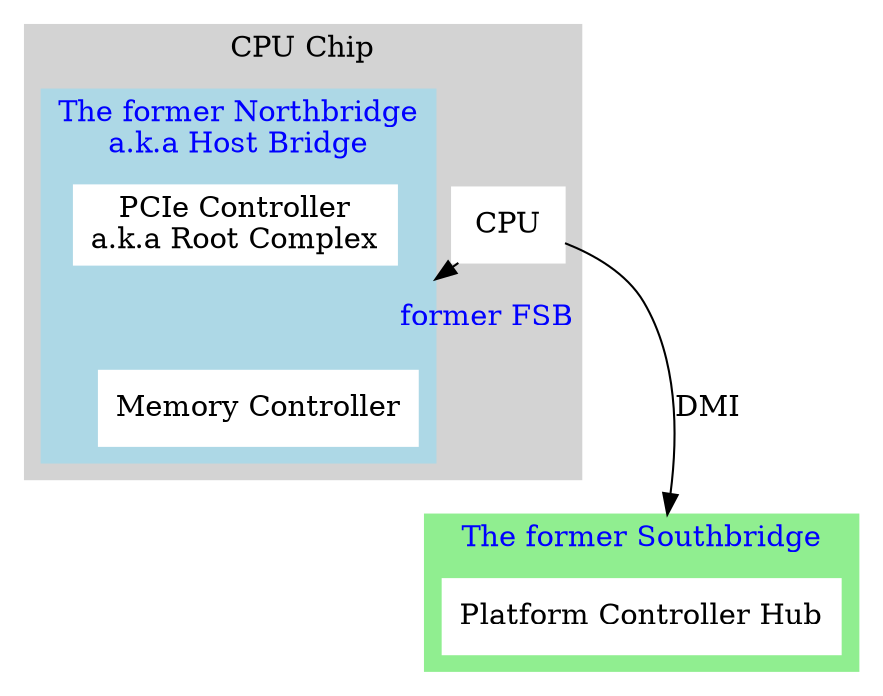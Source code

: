 digraph COMPUTER {
    compound=true;
    node [shape=box];
    
    subgraph cluster_CPU {
        label="CPU Chip";
        style=filled;
        color=lightgrey;
        node [style=filled, color=white];
        
        CPU [label="CPU"];

        subgraph cluster_north_bridge {
            label="The former Northbridge\na.k.a Host Bridge";
            style=filled;
            color=lightblue;
            fontcolor=blue;
            newrank=true;

            MCH  [label="Memory Controller"];
            PCIE [label="PCIe Controller\na.k.a Root Complex"];
            
        }
        
        
        CPU -> MCH [label="former FSB", lhead=cluster_north_bridge, fontcolor=blue, style=dashed];
    }
    
    invis [shape=point, style=invis, width=0, height=0];
    
    subgraph cluster_south_bridge {
        label="The former Southbridge";
        style=filled;
        color=lightgreen;
        fontcolor=blue;
        node [style=filled, color=white];
        PCH  [label="Platform Controller Hub"];
    }

    CPU -> PCH [label="DMI", lhead=cluster_south_bridge];
    CPU -> invis [style=invis];
    invis -> PCH [style=invis];
}

